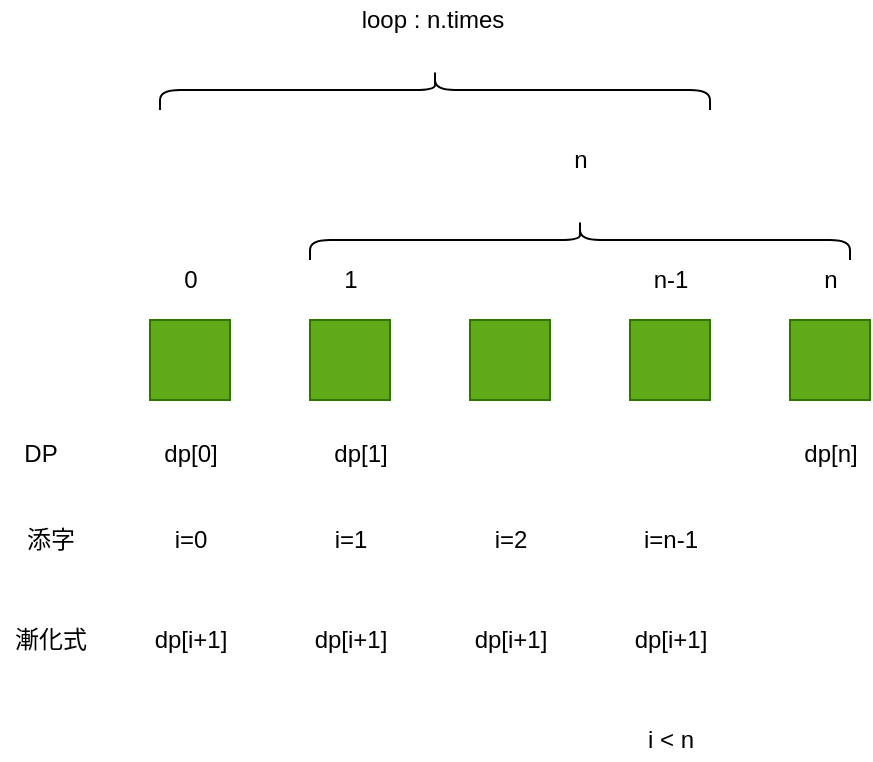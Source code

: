 <mxfile version="13.1.3">
    <diagram id="6hGFLwfOUW9BJ-s0fimq" name="Page-1">
        <mxGraphModel dx="372" dy="666" grid="1" gridSize="10" guides="1" tooltips="1" connect="1" arrows="1" fold="1" page="1" pageScale="1" pageWidth="827" pageHeight="1169" math="0" shadow="0">
            <root>
                <mxCell id="0"/>
                <mxCell id="1" parent="0"/>
                <mxCell id="2" value="" style="rounded=0;whiteSpace=wrap;html=1;fillColor=#60a917;strokeColor=#2D7600;fontColor=#ffffff;" vertex="1" parent="1">
                    <mxGeometry x="120" y="280" width="40" height="40" as="geometry"/>
                </mxCell>
                <mxCell id="3" value="" style="rounded=0;whiteSpace=wrap;html=1;fillColor=#60a917;strokeColor=#2D7600;fontColor=#ffffff;" vertex="1" parent="1">
                    <mxGeometry x="200" y="280" width="40" height="40" as="geometry"/>
                </mxCell>
                <mxCell id="4" value="" style="rounded=0;whiteSpace=wrap;html=1;fillColor=#60a917;strokeColor=#2D7600;fontColor=#ffffff;" vertex="1" parent="1">
                    <mxGeometry x="280" y="280" width="40" height="40" as="geometry"/>
                </mxCell>
                <mxCell id="5" value="" style="rounded=0;whiteSpace=wrap;html=1;fillColor=#60a917;strokeColor=#2D7600;fontColor=#ffffff;" vertex="1" parent="1">
                    <mxGeometry x="360" y="280" width="40" height="40" as="geometry"/>
                </mxCell>
                <mxCell id="6" value="" style="rounded=0;whiteSpace=wrap;html=1;fillColor=#60a917;strokeColor=#2D7600;fontColor=#ffffff;" vertex="1" parent="1">
                    <mxGeometry x="440" y="280" width="40" height="40" as="geometry"/>
                </mxCell>
                <mxCell id="7" value="n" style="text;html=1;align=center;verticalAlign=middle;resizable=0;points=[];autosize=1;" vertex="1" parent="1">
                    <mxGeometry x="325" y="190" width="20" height="20" as="geometry"/>
                </mxCell>
                <mxCell id="8" value="dp[0]" style="text;html=1;align=center;verticalAlign=middle;resizable=0;points=[];autosize=1;" vertex="1" parent="1">
                    <mxGeometry x="120" y="337" width="40" height="20" as="geometry"/>
                </mxCell>
                <mxCell id="9" value="0" style="text;html=1;align=center;verticalAlign=middle;resizable=0;points=[];autosize=1;" vertex="1" parent="1">
                    <mxGeometry x="130" y="250" width="20" height="20" as="geometry"/>
                </mxCell>
                <mxCell id="10" value="i=0" style="text;html=1;align=center;verticalAlign=middle;resizable=0;points=[];autosize=1;" vertex="1" parent="1">
                    <mxGeometry x="125" y="380" width="30" height="20" as="geometry"/>
                </mxCell>
                <mxCell id="11" value="i=1" style="text;html=1;align=center;verticalAlign=middle;resizable=0;points=[];autosize=1;" vertex="1" parent="1">
                    <mxGeometry x="205" y="380" width="30" height="20" as="geometry"/>
                </mxCell>
                <mxCell id="12" value="i=2" style="text;html=1;align=center;verticalAlign=middle;resizable=0;points=[];autosize=1;" vertex="1" parent="1">
                    <mxGeometry x="285" y="380" width="30" height="20" as="geometry"/>
                </mxCell>
                <mxCell id="13" value="i=n-1" style="text;html=1;align=center;verticalAlign=middle;resizable=0;points=[];autosize=1;" vertex="1" parent="1">
                    <mxGeometry x="360" y="380" width="40" height="20" as="geometry"/>
                </mxCell>
                <mxCell id="14" value="n" style="text;html=1;align=center;verticalAlign=middle;resizable=0;points=[];autosize=1;" vertex="1" parent="1">
                    <mxGeometry x="450" y="250" width="20" height="20" as="geometry"/>
                </mxCell>
                <mxCell id="15" value="dp[n]" style="text;html=1;align=center;verticalAlign=middle;resizable=0;points=[];autosize=1;" vertex="1" parent="1">
                    <mxGeometry x="440" y="337" width="40" height="20" as="geometry"/>
                </mxCell>
                <mxCell id="16" value="" style="shape=curlyBracket;whiteSpace=wrap;html=1;rounded=1;rotation=90;" vertex="1" parent="1">
                    <mxGeometry x="325" y="105" width="20" height="270" as="geometry"/>
                </mxCell>
                <mxCell id="17" value="dp[1]" style="text;html=1;align=center;verticalAlign=middle;resizable=0;points=[];autosize=1;" vertex="1" parent="1">
                    <mxGeometry x="205" y="337" width="40" height="20" as="geometry"/>
                </mxCell>
                <mxCell id="18" value="1" style="text;html=1;align=center;verticalAlign=middle;resizable=0;points=[];autosize=1;" vertex="1" parent="1">
                    <mxGeometry x="210" y="250" width="20" height="20" as="geometry"/>
                </mxCell>
                <mxCell id="19" value="dp[i+1]" style="text;html=1;align=center;verticalAlign=middle;resizable=0;points=[];autosize=1;" vertex="1" parent="1">
                    <mxGeometry x="115" y="430" width="50" height="20" as="geometry"/>
                </mxCell>
                <mxCell id="20" value="dp[i+1]" style="text;html=1;align=center;verticalAlign=middle;resizable=0;points=[];autosize=1;" vertex="1" parent="1">
                    <mxGeometry x="195" y="430" width="50" height="20" as="geometry"/>
                </mxCell>
                <mxCell id="21" value="dp[i+1]" style="text;html=1;align=center;verticalAlign=middle;resizable=0;points=[];autosize=1;" vertex="1" parent="1">
                    <mxGeometry x="275" y="430" width="50" height="20" as="geometry"/>
                </mxCell>
                <mxCell id="22" value="dp[i+1]" style="text;html=1;align=center;verticalAlign=middle;resizable=0;points=[];autosize=1;" vertex="1" parent="1">
                    <mxGeometry x="355" y="430" width="50" height="20" as="geometry"/>
                </mxCell>
                <mxCell id="23" value="i &amp;lt; n" style="text;html=1;align=center;verticalAlign=middle;resizable=0;points=[];autosize=1;" vertex="1" parent="1">
                    <mxGeometry x="360" y="480" width="40" height="20" as="geometry"/>
                </mxCell>
                <mxCell id="24" value="DP" style="text;html=1;align=center;verticalAlign=middle;resizable=0;points=[];autosize=1;" vertex="1" parent="1">
                    <mxGeometry x="50" y="337" width="30" height="20" as="geometry"/>
                </mxCell>
                <mxCell id="25" value="添字" style="text;html=1;align=center;verticalAlign=middle;resizable=0;points=[];autosize=1;" vertex="1" parent="1">
                    <mxGeometry x="50" y="380" width="40" height="20" as="geometry"/>
                </mxCell>
                <mxCell id="26" value="漸化式" style="text;html=1;align=center;verticalAlign=middle;resizable=0;points=[];autosize=1;" vertex="1" parent="1">
                    <mxGeometry x="45" y="430" width="50" height="20" as="geometry"/>
                </mxCell>
                <mxCell id="27" value="" style="shape=curlyBracket;whiteSpace=wrap;html=1;rounded=1;rotation=90;" vertex="1" parent="1">
                    <mxGeometry x="252.5" y="27.5" width="20" height="275" as="geometry"/>
                </mxCell>
                <mxCell id="28" value="loop : n.times" style="text;html=1;align=center;verticalAlign=middle;resizable=0;points=[];autosize=1;" vertex="1" parent="1">
                    <mxGeometry x="216" y="120" width="90" height="20" as="geometry"/>
                </mxCell>
                <mxCell id="29" value="n-1" style="text;html=1;align=center;verticalAlign=middle;resizable=0;points=[];autosize=1;" vertex="1" parent="1">
                    <mxGeometry x="365" y="250" width="30" height="20" as="geometry"/>
                </mxCell>
            </root>
        </mxGraphModel>
    </diagram>
</mxfile>